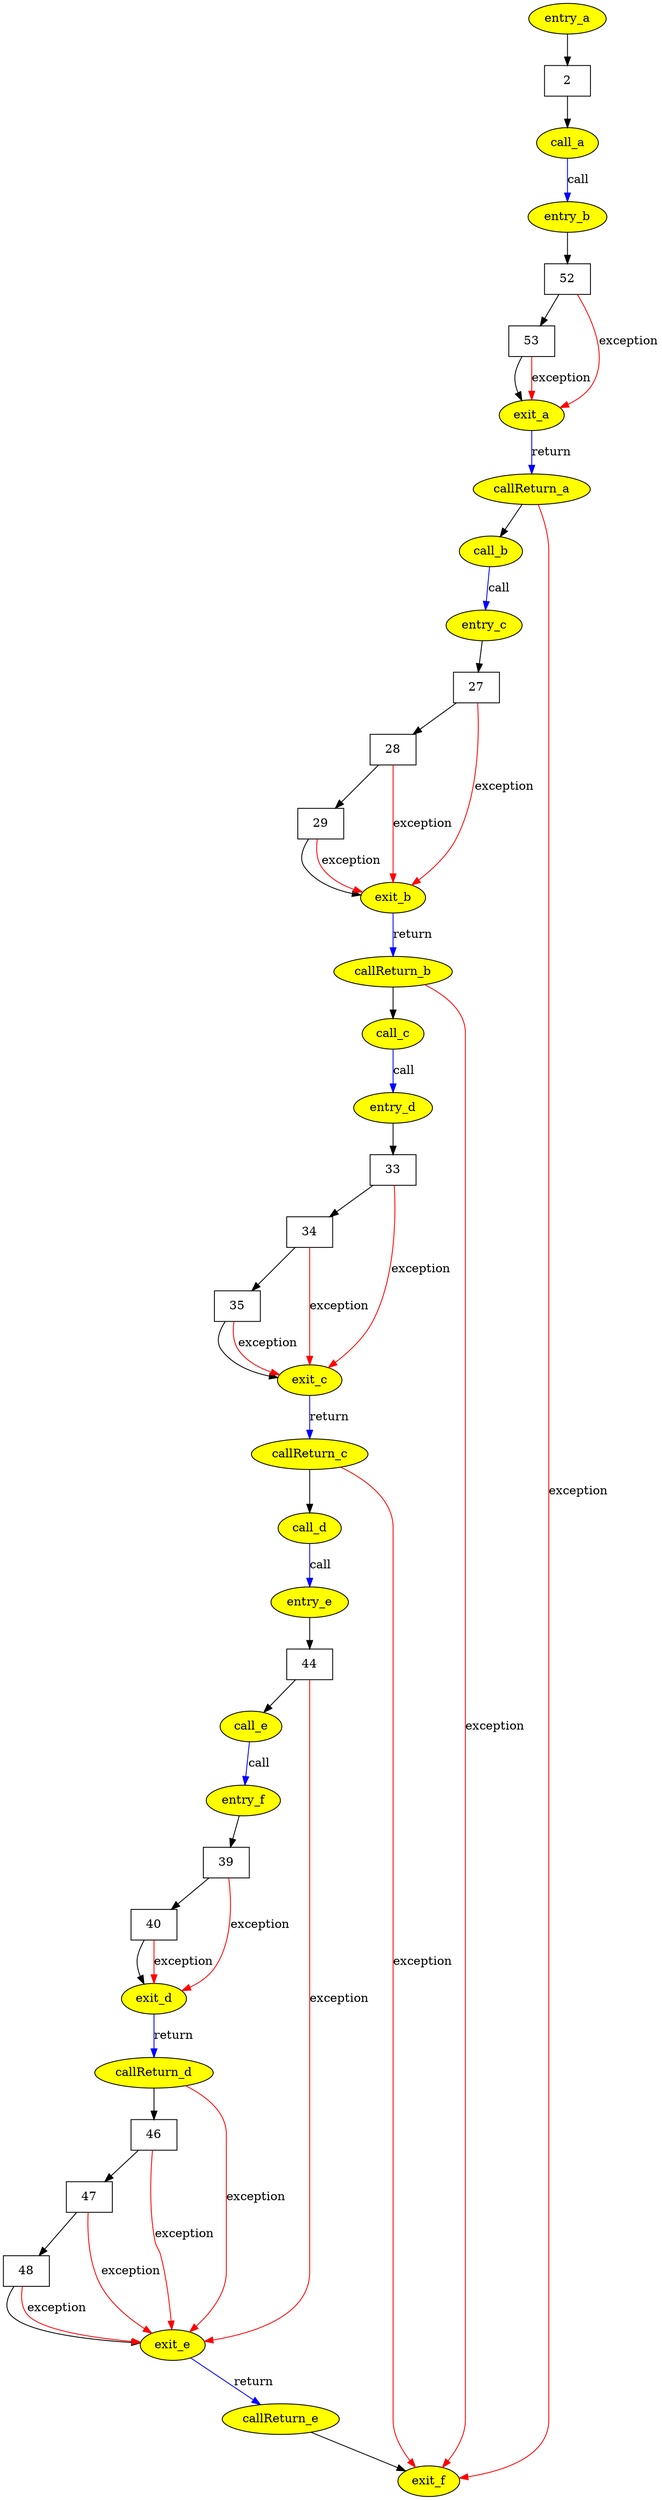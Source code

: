 digraph CFG {
node [shape="box"]
label = ""
n51 [label="entry_a", shape="ellipse", style="filled", fillcolor="yellow"]
n52 [label="2"]
n53 [label="call_a", shape="ellipse", style="filled", fillcolor="yellow"]
n54 [label="entry_b", shape="ellipse", style="filled", fillcolor="yellow"]
n55 [label="52"]
n56 [label="53"]
n57 [label="exit_a", shape="ellipse", style="filled", fillcolor="yellow"]
n58 [label="callReturn_a", shape="ellipse", style="filled", fillcolor="yellow"]
n59 [label="call_b", shape="ellipse", style="filled", fillcolor="yellow"]
n60 [label="entry_c", shape="ellipse", style="filled", fillcolor="yellow"]
n61 [label="27"]
n62 [label="28"]
n63 [label="29"]
n64 [label="exit_b", shape="ellipse", style="filled", fillcolor="yellow"]
n65 [label="callReturn_b", shape="ellipse", style="filled", fillcolor="yellow"]
n66 [label="call_c", shape="ellipse", style="filled", fillcolor="yellow"]
n67 [label="entry_d", shape="ellipse", style="filled", fillcolor="yellow"]
n68 [label="33"]
n69 [label="34"]
n70 [label="35"]
n71 [label="exit_c", shape="ellipse", style="filled", fillcolor="yellow"]
n72 [label="callReturn_c", shape="ellipse", style="filled", fillcolor="yellow"]
n73 [label="call_d", shape="ellipse", style="filled", fillcolor="yellow"]
n74 [label="entry_e", shape="ellipse", style="filled", fillcolor="yellow"]
n75 [label="44"]
n76 [label="call_e", shape="ellipse", style="filled", fillcolor="yellow"]
n77 [label="entry_f", shape="ellipse", style="filled", fillcolor="yellow"]
n78 [label="39"]
n79 [label="40"]
n80 [label="exit_d", shape="ellipse", style="filled", fillcolor="yellow"]
n81 [label="callReturn_d", shape="ellipse", style="filled", fillcolor="yellow"]
n82 [label="46"]
n83 [label="47"]
n84 [label="48"]
n85 [label="exit_e", shape="ellipse", style="filled", fillcolor="yellow"]
n86 [label="callReturn_e", shape="ellipse", style="filled", fillcolor="yellow"]
n87 [label="exit_f", shape="ellipse", style="filled", fillcolor="yellow"]
n51 -> n52 []
n52 -> n53 []
n53 -> n54 [color="blue", label = "call"]
n54 -> n55 []
n55 -> n56 []
n55 -> n57 [color="red", label="exception"]
n56 -> n57 []
n56 -> n57 [color="red", label="exception"]
n57 -> n58 [color="blue", label="return"]
n58 -> n59 []
n58 -> n87 [color="red", label="exception"]
n59 -> n60 [color="blue", label = "call"]
n60 -> n61 []
n61 -> n62 []
n61 -> n64 [color="red", label="exception"]
n62 -> n63 []
n62 -> n64 [color="red", label="exception"]
n63 -> n64 []
n63 -> n64 [color="red", label="exception"]
n64 -> n65 [color="blue", label="return"]
n65 -> n66 []
n65 -> n87 [color="red", label="exception"]
n66 -> n67 [color="blue", label = "call"]
n67 -> n68 []
n68 -> n69 []
n68 -> n71 [color="red", label="exception"]
n69 -> n70 []
n69 -> n71 [color="red", label="exception"]
n70 -> n71 []
n70 -> n71 [color="red", label="exception"]
n71 -> n72 [color="blue", label="return"]
n72 -> n73 []
n72 -> n87 [color="red", label="exception"]
n73 -> n74 [color="blue", label = "call"]
n74 -> n75 []
n75 -> n76 []
n75 -> n85 [color="red", label="exception"]
n76 -> n77 [color="blue", label = "call"]
n77 -> n78 []
n78 -> n79 []
n78 -> n80 [color="red", label="exception"]
n79 -> n80 []
n79 -> n80 [color="red", label="exception"]
n80 -> n81 [color="blue", label="return"]
n81 -> n82 []
n81 -> n85 [color="red", label="exception"]
n82 -> n83 []
n82 -> n85 [color="red", label="exception"]
n83 -> n84 []
n83 -> n85 [color="red", label="exception"]
n84 -> n85 []
n84 -> n85 [color="red", label="exception"]
n85 -> n86 [color="blue", label="return"]
n86 -> n87 []
}
